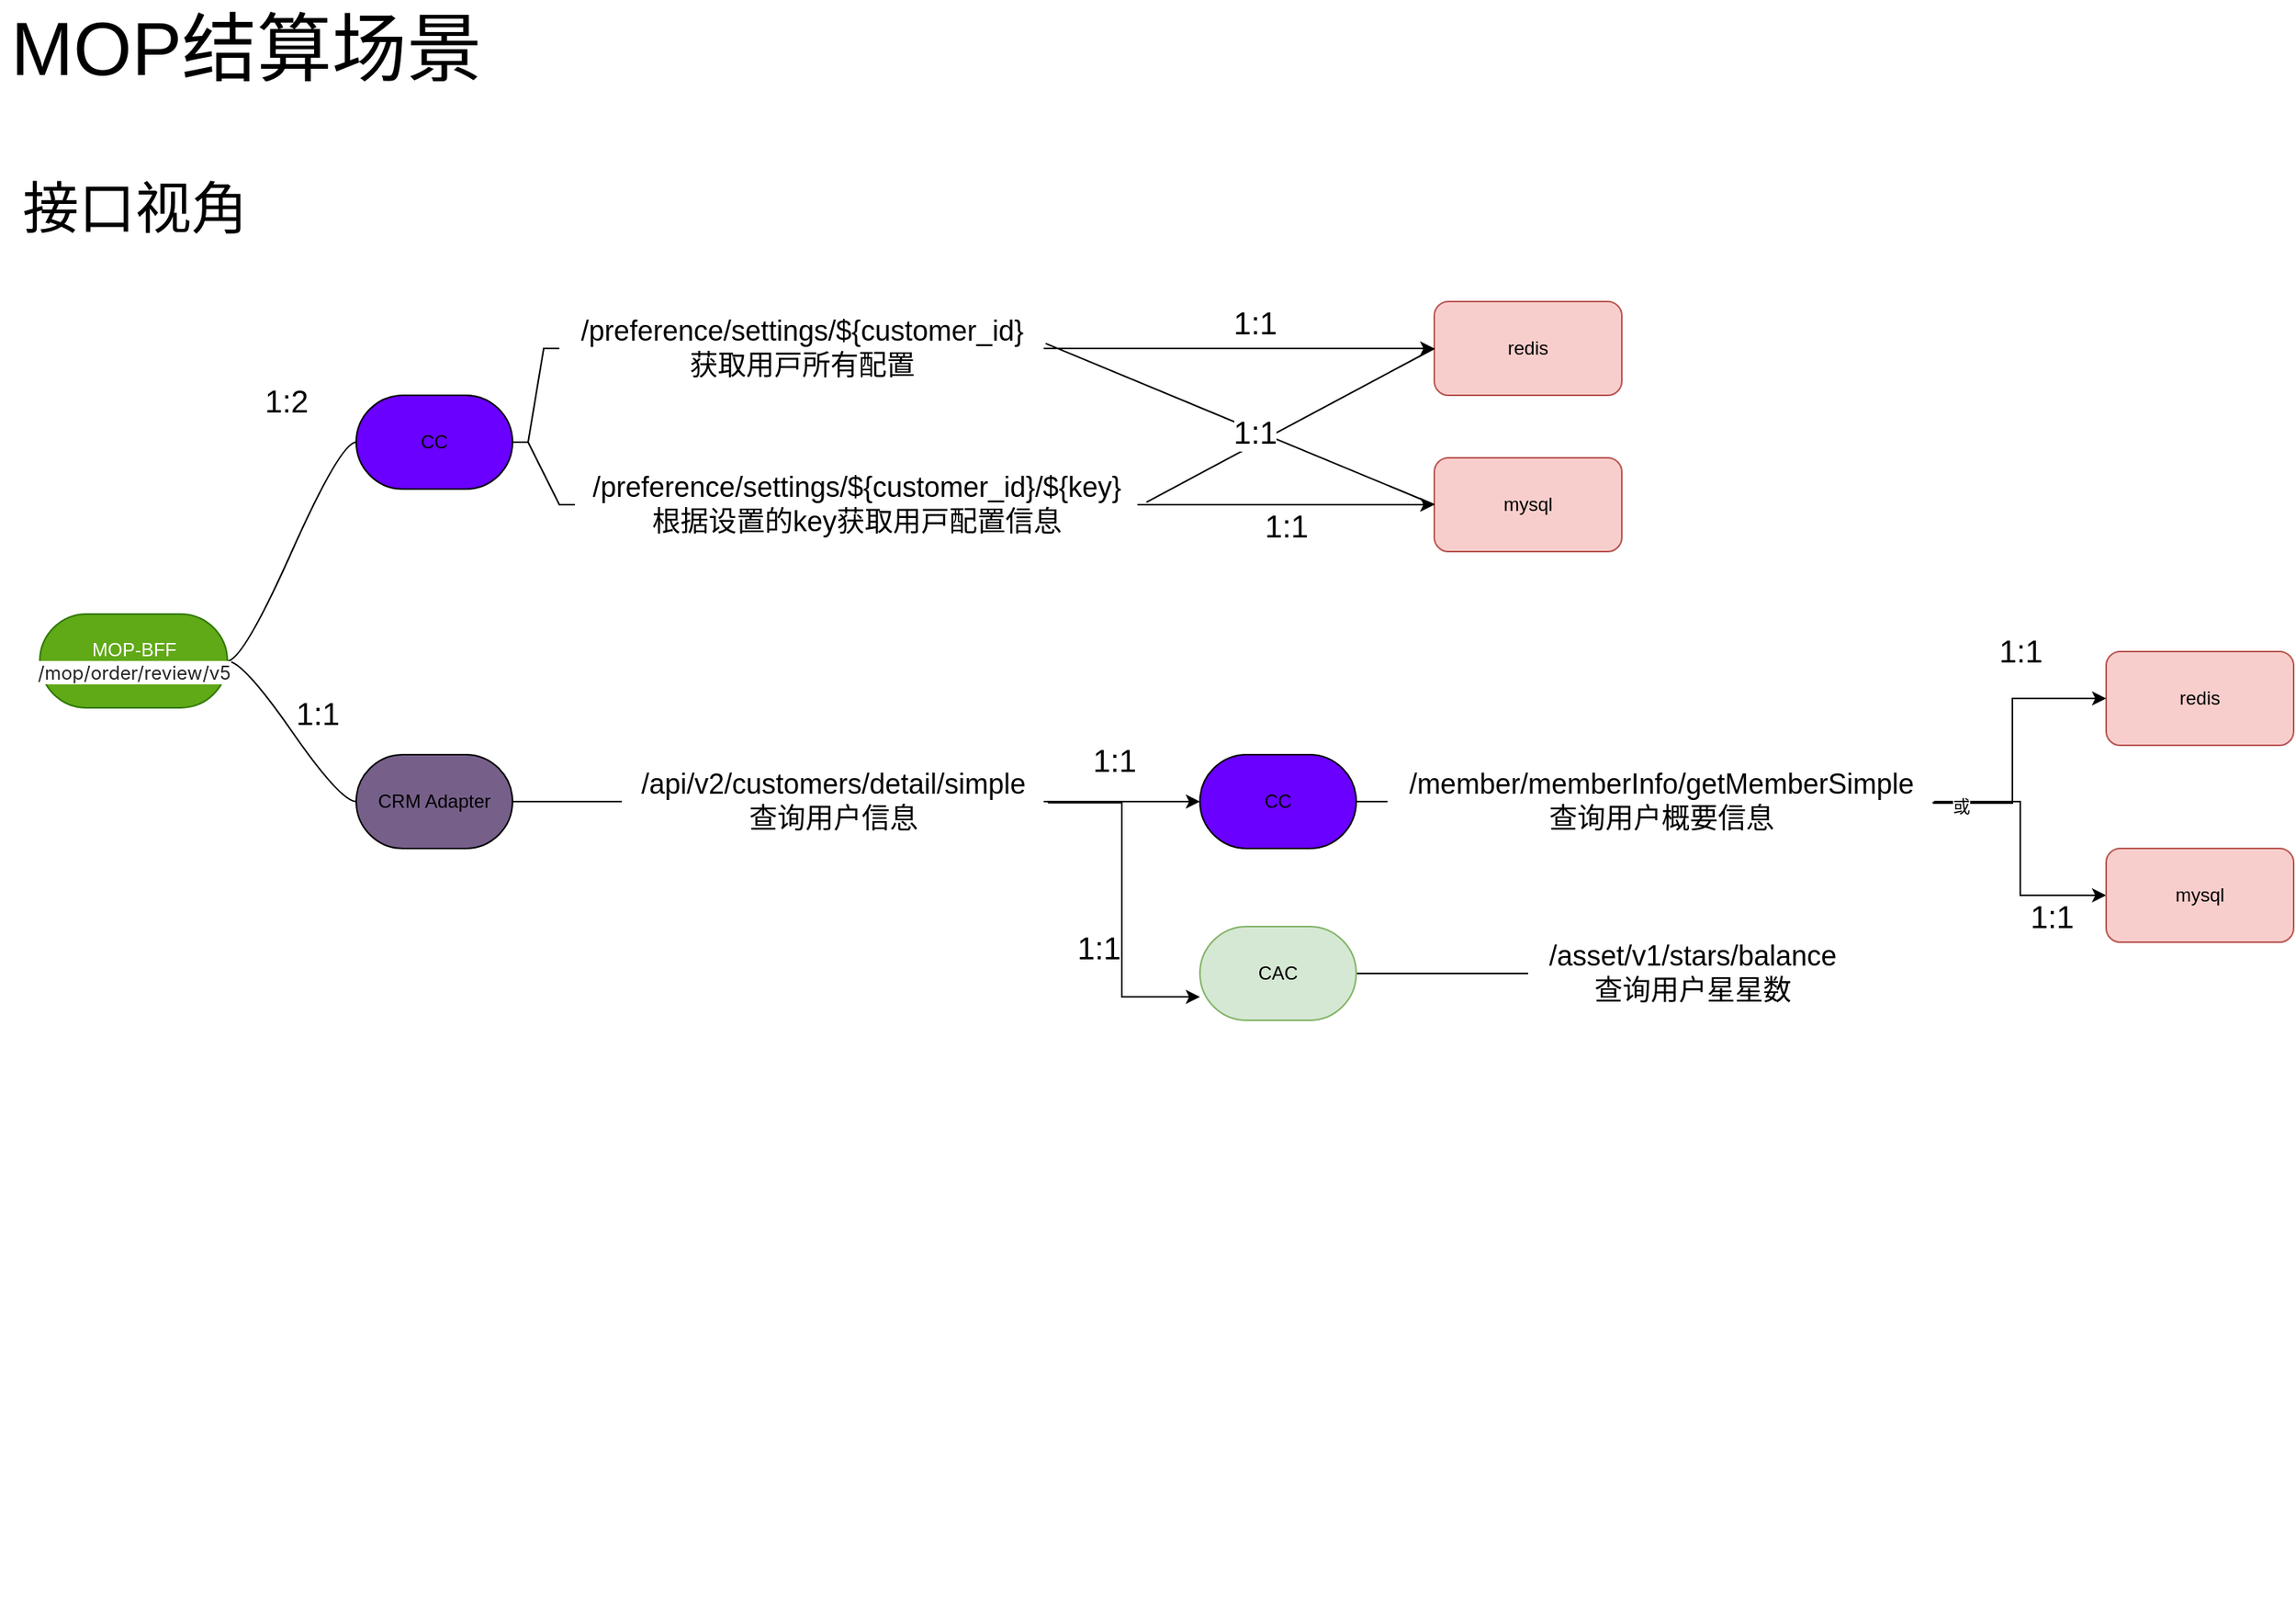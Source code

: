 <mxfile version="24.4.13" type="device">
  <diagram name="第 1 页" id="seZe6hWdMiPZHZqL8AXh">
    <mxGraphModel dx="2405" dy="-143" grid="1" gridSize="10" guides="1" tooltips="1" connect="1" arrows="1" fold="1" page="1" pageScale="1" pageWidth="827" pageHeight="1169" math="0" shadow="0">
      <root>
        <mxCell id="0" />
        <mxCell id="1" parent="0" />
        <mxCell id="Ma8ogdNUP4bWnvsDDy7U-1" value="&lt;font style=&quot;font-size: 48px;&quot;&gt;MOP结算场景&lt;/font&gt;" style="text;strokeColor=none;fillColor=none;align=left;verticalAlign=middle;spacingLeft=4;spacingRight=4;overflow=hidden;points=[[0,0.5],[1,0.5]];portConstraint=eastwest;rotatable=0;whiteSpace=wrap;html=1;" vertex="1" parent="1">
          <mxGeometry x="-767.5" y="1277" width="317.5" height="53" as="geometry" />
        </mxCell>
        <mxCell id="Ma8ogdNUP4bWnvsDDy7U-2" value="&lt;font style=&quot;font-size: 36px;&quot;&gt;接口视角&lt;/font&gt;" style="text;html=1;align=center;verticalAlign=middle;resizable=0;points=[];autosize=1;strokeColor=none;fillColor=none;" vertex="1" parent="1">
          <mxGeometry x="-767.5" y="1380" width="170" height="60" as="geometry" />
        </mxCell>
        <mxCell id="Ma8ogdNUP4bWnvsDDy7U-5" style="edgeStyle=entityRelationEdgeStyle;rounded=0;orthogonalLoop=1;jettySize=auto;html=1;startArrow=none;endArrow=none;segment=10;curved=1;sourcePerimeterSpacing=0;targetPerimeterSpacing=0;exitX=1;exitY=0.5;exitDx=0;exitDy=0;" edge="1" parent="1" source="Ma8ogdNUP4bWnvsDDy7U-3" target="Ma8ogdNUP4bWnvsDDy7U-4">
          <mxGeometry relative="1" as="geometry" />
        </mxCell>
        <mxCell id="Ma8ogdNUP4bWnvsDDy7U-27" style="edgeStyle=entityRelationEdgeStyle;rounded=0;orthogonalLoop=1;jettySize=auto;html=1;startArrow=none;endArrow=none;segment=10;curved=1;sourcePerimeterSpacing=0;targetPerimeterSpacing=0;exitX=1;exitY=0.5;exitDx=0;exitDy=0;" edge="1" parent="1" source="Ma8ogdNUP4bWnvsDDy7U-3" target="Ma8ogdNUP4bWnvsDDy7U-26">
          <mxGeometry relative="1" as="geometry" />
        </mxCell>
        <mxCell id="Ma8ogdNUP4bWnvsDDy7U-3" value="MOP&lt;span style=&quot;background-color: initial;&quot;&gt;-BFF&lt;br&gt;&lt;/span&gt;&lt;span style=&quot;white-space-collapse: preserve; color: rgb(33, 33, 33); font-family: Inter, OpenSans, Helvetica, Arial, sans-serif; text-align: left; background-color: rgb(255, 255, 255);&quot;&gt;/mop/order/review/v5&lt;/span&gt;" style="whiteSpace=wrap;html=1;rounded=1;arcSize=50;align=center;verticalAlign=middle;strokeWidth=1;autosize=0;spacing=4;treeFolding=1;treeMoving=1;newEdgeStyle={&quot;edgeStyle&quot;:&quot;entityRelationEdgeStyle&quot;,&quot;startArrow&quot;:&quot;none&quot;,&quot;endArrow&quot;:&quot;none&quot;,&quot;segment&quot;:10,&quot;curved&quot;:1,&quot;sourcePerimeterSpacing&quot;:0,&quot;targetPerimeterSpacing&quot;:0};strokeColor=#2D7600;fontFamily=Helvetica;fontSize=12;fontColor=#ffffff;fillColor=#60a917;" vertex="1" parent="1">
          <mxGeometry x="-742.5" y="1670" width="120" height="60" as="geometry" />
        </mxCell>
        <mxCell id="Ma8ogdNUP4bWnvsDDy7U-10" style="edgeStyle=entityRelationEdgeStyle;rounded=0;orthogonalLoop=1;jettySize=auto;html=1;startArrow=none;endArrow=none;segment=10;curved=0;sourcePerimeterSpacing=0;targetPerimeterSpacing=0;exitX=1;exitY=0.5;exitDx=0;exitDy=0;" edge="1" parent="1" source="Ma8ogdNUP4bWnvsDDy7U-4" target="Ma8ogdNUP4bWnvsDDy7U-7">
          <mxGeometry relative="1" as="geometry" />
        </mxCell>
        <mxCell id="Ma8ogdNUP4bWnvsDDy7U-11" style="edgeStyle=entityRelationEdgeStyle;rounded=0;orthogonalLoop=1;jettySize=auto;html=1;startArrow=none;endArrow=none;segment=10;curved=0;sourcePerimeterSpacing=0;targetPerimeterSpacing=0;exitX=1;exitY=0.5;exitDx=0;exitDy=0;" edge="1" parent="1" source="Ma8ogdNUP4bWnvsDDy7U-4" target="Ma8ogdNUP4bWnvsDDy7U-8">
          <mxGeometry relative="1" as="geometry" />
        </mxCell>
        <mxCell id="Ma8ogdNUP4bWnvsDDy7U-4" value="&lt;div&gt;CC&lt;/div&gt;" style="whiteSpace=wrap;html=1;rounded=1;arcSize=50;align=center;verticalAlign=middle;strokeWidth=1;autosize=0;spacing=4;treeFolding=1;treeMoving=1;newEdgeStyle={&quot;edgeStyle&quot;:&quot;entityRelationEdgeStyle&quot;,&quot;startArrow&quot;:&quot;none&quot;,&quot;endArrow&quot;:&quot;none&quot;,&quot;segment&quot;:10,&quot;curved&quot;:1,&quot;sourcePerimeterSpacing&quot;:0,&quot;targetPerimeterSpacing&quot;:0};fillColor=#6a00ff;" vertex="1" parent="1">
          <mxGeometry x="-540" y="1530" width="100" height="60" as="geometry" />
        </mxCell>
        <mxCell id="Ma8ogdNUP4bWnvsDDy7U-6" value="&lt;font style=&quot;font-size: 20px;&quot;&gt;1:2&lt;/font&gt;" style="edgeLabel;html=1;align=center;verticalAlign=middle;resizable=0;points=[];fontFamily=Helvetica;fontSize=11;fontColor=default;labelBackgroundColor=default;fillColor=none;gradientColor=none;" vertex="1" connectable="0" parent="1">
          <mxGeometry x="-520.003" y="1950" as="geometry">
            <mxPoint x="-65" y="-417" as="offset" />
          </mxGeometry>
        </mxCell>
        <mxCell id="Ma8ogdNUP4bWnvsDDy7U-17" value="" style="edgeStyle=orthogonalEdgeStyle;rounded=0;orthogonalLoop=1;jettySize=auto;html=1;" edge="1" parent="1" source="Ma8ogdNUP4bWnvsDDy7U-7" target="Ma8ogdNUP4bWnvsDDy7U-16">
          <mxGeometry relative="1" as="geometry" />
        </mxCell>
        <mxCell id="Ma8ogdNUP4bWnvsDDy7U-7" value="&lt;font style=&quot;&quot;&gt;&lt;span style=&quot;font-size: 18px;&quot;&gt;/preference/settings/${customer_id}&lt;/span&gt;&lt;br&gt;&lt;span style=&quot;font-size: 18px;&quot;&gt;获取⽤⼾所有配置&lt;/span&gt;&lt;br&gt;&lt;/font&gt;" style="text;html=1;align=center;verticalAlign=middle;resizable=0;points=[];autosize=1;strokeColor=none;fillColor=none;" vertex="1" parent="1">
          <mxGeometry x="-410" y="1470" width="310" height="60" as="geometry" />
        </mxCell>
        <mxCell id="Ma8ogdNUP4bWnvsDDy7U-20" value="" style="edgeStyle=orthogonalEdgeStyle;rounded=0;orthogonalLoop=1;jettySize=auto;html=1;entryX=0;entryY=0.5;entryDx=0;entryDy=0;" edge="1" parent="1" source="Ma8ogdNUP4bWnvsDDy7U-8" target="Ma8ogdNUP4bWnvsDDy7U-18">
          <mxGeometry relative="1" as="geometry">
            <mxPoint x="40" y="1600" as="targetPoint" />
          </mxGeometry>
        </mxCell>
        <mxCell id="Ma8ogdNUP4bWnvsDDy7U-8" value="&lt;font style=&quot;&quot;&gt;&lt;span style=&quot;font-size: 18px;&quot;&gt;/preference/settings/${customer_id}/${key}&lt;/span&gt;&lt;br&gt;&lt;span style=&quot;font-size: 18px;&quot;&gt;根据设置的key获取⽤⼾配置信息&lt;/span&gt;&lt;br&gt;&lt;/font&gt;" style="text;html=1;align=center;verticalAlign=middle;resizable=0;points=[];autosize=1;strokeColor=none;fillColor=none;" vertex="1" parent="1">
          <mxGeometry x="-400" y="1570" width="360" height="60" as="geometry" />
        </mxCell>
        <mxCell id="Ma8ogdNUP4bWnvsDDy7U-16" value="redis" style="rounded=1;whiteSpace=wrap;html=1;fillColor=#f8cecc;strokeColor=#b85450;" vertex="1" parent="1">
          <mxGeometry x="150" y="1470" width="120" height="60" as="geometry" />
        </mxCell>
        <mxCell id="Ma8ogdNUP4bWnvsDDy7U-18" value="mysql" style="rounded=1;whiteSpace=wrap;html=1;fillColor=#f8cecc;strokeColor=#b85450;" vertex="1" parent="1">
          <mxGeometry x="150" y="1570" width="120" height="60" as="geometry" />
        </mxCell>
        <mxCell id="Ma8ogdNUP4bWnvsDDy7U-21" value="" style="endArrow=none;html=1;rounded=0;exitX=1.004;exitY=0.447;exitDx=0;exitDy=0;exitPerimeter=0;entryX=0;entryY=0.5;entryDx=0;entryDy=0;entryPerimeter=0;" edge="1" parent="1" source="Ma8ogdNUP4bWnvsDDy7U-7" target="Ma8ogdNUP4bWnvsDDy7U-18">
          <mxGeometry width="50" height="50" relative="1" as="geometry">
            <mxPoint x="-110" y="1440" as="sourcePoint" />
            <mxPoint x="140" y="1590" as="targetPoint" />
          </mxGeometry>
        </mxCell>
        <mxCell id="Ma8ogdNUP4bWnvsDDy7U-22" value="" style="endArrow=none;html=1;rounded=0;exitX=1.016;exitY=0.473;exitDx=0;exitDy=0;exitPerimeter=0;entryX=0;entryY=0.5;entryDx=0;entryDy=0;" edge="1" parent="1" source="Ma8ogdNUP4bWnvsDDy7U-8" target="Ma8ogdNUP4bWnvsDDy7U-16">
          <mxGeometry width="50" height="50" relative="1" as="geometry">
            <mxPoint x="-110" y="1440" as="sourcePoint" />
            <mxPoint x="-60" y="1390" as="targetPoint" />
          </mxGeometry>
        </mxCell>
        <mxCell id="Ma8ogdNUP4bWnvsDDy7U-23" value="&lt;font style=&quot;font-size: 20px;&quot;&gt;1:1&lt;/font&gt;" style="edgeLabel;html=1;align=center;verticalAlign=middle;resizable=0;points=[];fontFamily=Helvetica;fontSize=11;fontColor=default;labelBackgroundColor=default;fillColor=none;gradientColor=none;" vertex="1" connectable="0" parent="1">
          <mxGeometry x="99.997" y="1970" as="geometry">
            <mxPoint x="-65" y="-417" as="offset" />
          </mxGeometry>
        </mxCell>
        <mxCell id="Ma8ogdNUP4bWnvsDDy7U-24" value="&lt;font style=&quot;font-size: 20px;&quot;&gt;1:1&lt;/font&gt;" style="edgeLabel;html=1;align=center;verticalAlign=middle;resizable=0;points=[];fontFamily=Helvetica;fontSize=11;fontColor=default;labelBackgroundColor=default;fillColor=none;gradientColor=none;" vertex="1" connectable="0" parent="1">
          <mxGeometry x="99.997" y="1900" as="geometry">
            <mxPoint x="-65" y="-417" as="offset" />
          </mxGeometry>
        </mxCell>
        <mxCell id="Ma8ogdNUP4bWnvsDDy7U-25" value="&lt;font style=&quot;font-size: 20px;&quot;&gt;1:1&lt;/font&gt;" style="edgeLabel;html=1;align=center;verticalAlign=middle;resizable=0;points=[];fontFamily=Helvetica;fontSize=11;fontColor=default;labelBackgroundColor=default;fillColor=none;gradientColor=none;" vertex="1" connectable="0" parent="1">
          <mxGeometry x="119.997" y="2030" as="geometry">
            <mxPoint x="-65" y="-417" as="offset" />
          </mxGeometry>
        </mxCell>
        <mxCell id="Ma8ogdNUP4bWnvsDDy7U-30" value="" style="edgeStyle=entityRelationEdgeStyle;rounded=0;orthogonalLoop=1;jettySize=auto;html=1;startArrow=none;endArrow=none;segment=10;curved=1;sourcePerimeterSpacing=0;targetPerimeterSpacing=0;" edge="1" parent="1" source="Ma8ogdNUP4bWnvsDDy7U-26" target="Ma8ogdNUP4bWnvsDDy7U-29">
          <mxGeometry relative="1" as="geometry" />
        </mxCell>
        <mxCell id="Ma8ogdNUP4bWnvsDDy7U-26" value="&lt;div&gt;CRM Adapter&lt;/div&gt;" style="whiteSpace=wrap;html=1;rounded=1;arcSize=50;align=center;verticalAlign=middle;strokeWidth=1;autosize=0;spacing=4;treeFolding=1;treeMoving=1;newEdgeStyle={&quot;edgeStyle&quot;:&quot;entityRelationEdgeStyle&quot;,&quot;startArrow&quot;:&quot;none&quot;,&quot;endArrow&quot;:&quot;none&quot;,&quot;segment&quot;:10,&quot;curved&quot;:1,&quot;sourcePerimeterSpacing&quot;:0,&quot;targetPerimeterSpacing&quot;:0};fillColor=#76608a;" vertex="1" parent="1">
          <mxGeometry x="-540" y="1760" width="100" height="60" as="geometry" />
        </mxCell>
        <mxCell id="Ma8ogdNUP4bWnvsDDy7U-28" value="&lt;font style=&quot;font-size: 20px;&quot;&gt;1:1&lt;/font&gt;" style="edgeLabel;html=1;align=center;verticalAlign=middle;resizable=0;points=[];fontFamily=Helvetica;fontSize=11;fontColor=default;labelBackgroundColor=default;fillColor=none;gradientColor=none;" vertex="1" connectable="0" parent="1">
          <mxGeometry x="-500.003" y="2150" as="geometry">
            <mxPoint x="-65" y="-417" as="offset" />
          </mxGeometry>
        </mxCell>
        <mxCell id="Ma8ogdNUP4bWnvsDDy7U-35" value="" style="edgeStyle=orthogonalEdgeStyle;rounded=0;orthogonalLoop=1;jettySize=auto;html=1;" edge="1" parent="1" source="Ma8ogdNUP4bWnvsDDy7U-29" target="Ma8ogdNUP4bWnvsDDy7U-33">
          <mxGeometry relative="1" as="geometry" />
        </mxCell>
        <mxCell id="Ma8ogdNUP4bWnvsDDy7U-29" value="&lt;font style=&quot;font-size: 18px;&quot;&gt;/api/v2/customers/detail/simple&lt;br&gt;查询用户信息&lt;/font&gt;" style="text;html=1;align=center;verticalAlign=middle;resizable=0;points=[];autosize=1;strokeColor=none;fillColor=none;" vertex="1" parent="1">
          <mxGeometry x="-370" y="1760" width="270" height="60" as="geometry" />
        </mxCell>
        <mxCell id="Ma8ogdNUP4bWnvsDDy7U-37" value="" style="edgeStyle=entityRelationEdgeStyle;rounded=0;orthogonalLoop=1;jettySize=auto;html=1;startArrow=none;endArrow=none;segment=10;curved=1;sourcePerimeterSpacing=0;targetPerimeterSpacing=0;" edge="1" parent="1" source="Ma8ogdNUP4bWnvsDDy7U-33" target="Ma8ogdNUP4bWnvsDDy7U-36">
          <mxGeometry relative="1" as="geometry" />
        </mxCell>
        <mxCell id="Ma8ogdNUP4bWnvsDDy7U-33" value="&lt;div&gt;CC&lt;/div&gt;" style="whiteSpace=wrap;html=1;rounded=1;arcSize=50;align=center;verticalAlign=middle;strokeWidth=1;autosize=0;spacing=4;treeFolding=1;treeMoving=1;newEdgeStyle={&quot;edgeStyle&quot;:&quot;entityRelationEdgeStyle&quot;,&quot;startArrow&quot;:&quot;none&quot;,&quot;endArrow&quot;:&quot;none&quot;,&quot;segment&quot;:10,&quot;curved&quot;:1,&quot;sourcePerimeterSpacing&quot;:0,&quot;targetPerimeterSpacing&quot;:0};fillColor=#6a00ff;" vertex="1" parent="1">
          <mxGeometry y="1760" width="100" height="60" as="geometry" />
        </mxCell>
        <mxCell id="Ma8ogdNUP4bWnvsDDy7U-40" value="" style="edgeStyle=orthogonalEdgeStyle;rounded=0;orthogonalLoop=1;jettySize=auto;html=1;" edge="1" parent="1" source="Ma8ogdNUP4bWnvsDDy7U-36" target="Ma8ogdNUP4bWnvsDDy7U-39">
          <mxGeometry relative="1" as="geometry" />
        </mxCell>
        <mxCell id="Ma8ogdNUP4bWnvsDDy7U-36" value="&lt;font style=&quot;font-size: 18px;&quot;&gt;/member/memberInfo/getMemberSimple&lt;br&gt;查询用户概要信息&lt;/font&gt;" style="text;html=1;align=center;verticalAlign=middle;resizable=0;points=[];autosize=1;strokeColor=none;fillColor=none;" vertex="1" parent="1">
          <mxGeometry x="120" y="1760" width="350" height="60" as="geometry" />
        </mxCell>
        <mxCell id="Ma8ogdNUP4bWnvsDDy7U-38" value="redis" style="rounded=1;whiteSpace=wrap;html=1;fillColor=#f8cecc;strokeColor=#b85450;" vertex="1" parent="1">
          <mxGeometry x="580" y="1694" width="120" height="60" as="geometry" />
        </mxCell>
        <mxCell id="Ma8ogdNUP4bWnvsDDy7U-39" value="mysql" style="rounded=1;whiteSpace=wrap;html=1;fillColor=#f8cecc;strokeColor=#b85450;" vertex="1" parent="1">
          <mxGeometry x="580" y="1820" width="120" height="60" as="geometry" />
        </mxCell>
        <mxCell id="Ma8ogdNUP4bWnvsDDy7U-41" value="" style="edgeStyle=orthogonalEdgeStyle;rounded=0;orthogonalLoop=1;jettySize=auto;html=1;entryX=0;entryY=0.5;entryDx=0;entryDy=0;" edge="1" parent="1" target="Ma8ogdNUP4bWnvsDDy7U-38">
          <mxGeometry relative="1" as="geometry">
            <mxPoint x="469.46" y="1790" as="sourcePoint" />
            <mxPoint x="579.46" y="1850" as="targetPoint" />
            <Array as="points">
              <mxPoint x="520" y="1791" />
              <mxPoint x="520" y="1724" />
            </Array>
          </mxGeometry>
        </mxCell>
        <mxCell id="Ma8ogdNUP4bWnvsDDy7U-45" value="或" style="edgeLabel;html=1;align=center;verticalAlign=middle;resizable=0;points=[];" vertex="1" connectable="0" parent="Ma8ogdNUP4bWnvsDDy7U-41">
          <mxGeometry x="-0.781" y="-2" relative="1" as="geometry">
            <mxPoint x="-1" as="offset" />
          </mxGeometry>
        </mxCell>
        <mxCell id="Ma8ogdNUP4bWnvsDDy7U-43" value="&lt;font style=&quot;font-size: 20px;&quot;&gt;1:1&lt;/font&gt;" style="edgeLabel;html=1;align=center;verticalAlign=middle;resizable=0;points=[];fontFamily=Helvetica;fontSize=11;fontColor=default;labelBackgroundColor=default;fillColor=none;gradientColor=none;" vertex="1" connectable="0" parent="1">
          <mxGeometry x="589.997" y="2110" as="geometry">
            <mxPoint x="-65" y="-417" as="offset" />
          </mxGeometry>
        </mxCell>
        <mxCell id="Ma8ogdNUP4bWnvsDDy7U-44" value="&lt;font style=&quot;font-size: 20px;&quot;&gt;1:1&lt;/font&gt;" style="edgeLabel;html=1;align=center;verticalAlign=middle;resizable=0;points=[];fontFamily=Helvetica;fontSize=11;fontColor=default;labelBackgroundColor=default;fillColor=none;gradientColor=none;" vertex="1" connectable="0" parent="1">
          <mxGeometry x="609.997" y="2280" as="geometry">
            <mxPoint x="-65" y="-417" as="offset" />
          </mxGeometry>
        </mxCell>
        <mxCell id="Ma8ogdNUP4bWnvsDDy7U-46" value="&lt;font style=&quot;font-size: 20px;&quot;&gt;1:1&lt;/font&gt;" style="edgeLabel;html=1;align=center;verticalAlign=middle;resizable=0;points=[];fontFamily=Helvetica;fontSize=11;fontColor=default;labelBackgroundColor=default;fillColor=none;gradientColor=none;" vertex="1" connectable="0" parent="1">
          <mxGeometry x="9.997" y="2180" as="geometry">
            <mxPoint x="-65" y="-417" as="offset" />
          </mxGeometry>
        </mxCell>
        <mxCell id="Ma8ogdNUP4bWnvsDDy7U-51" value="" style="edgeStyle=entityRelationEdgeStyle;rounded=0;orthogonalLoop=1;jettySize=auto;html=1;startArrow=none;endArrow=none;segment=10;curved=1;sourcePerimeterSpacing=0;targetPerimeterSpacing=0;" edge="1" parent="1" source="Ma8ogdNUP4bWnvsDDy7U-47" target="Ma8ogdNUP4bWnvsDDy7U-50">
          <mxGeometry relative="1" as="geometry" />
        </mxCell>
        <mxCell id="Ma8ogdNUP4bWnvsDDy7U-47" value="&lt;div&gt;CAC&lt;/div&gt;" style="whiteSpace=wrap;html=1;rounded=1;arcSize=50;align=center;verticalAlign=middle;strokeWidth=1;autosize=0;spacing=4;treeFolding=1;treeMoving=1;newEdgeStyle={&quot;edgeStyle&quot;:&quot;entityRelationEdgeStyle&quot;,&quot;startArrow&quot;:&quot;none&quot;,&quot;endArrow&quot;:&quot;none&quot;,&quot;segment&quot;:10,&quot;curved&quot;:1,&quot;sourcePerimeterSpacing&quot;:0,&quot;targetPerimeterSpacing&quot;:0};fillColor=#d5e8d4;strokeColor=#82b366;" vertex="1" parent="1">
          <mxGeometry y="1870" width="100" height="60" as="geometry" />
        </mxCell>
        <mxCell id="Ma8ogdNUP4bWnvsDDy7U-48" value="" style="edgeStyle=orthogonalEdgeStyle;rounded=0;orthogonalLoop=1;jettySize=auto;html=1;entryX=0;entryY=0.75;entryDx=0;entryDy=0;exitX=1.01;exitY=0.512;exitDx=0;exitDy=0;exitPerimeter=0;" edge="1" parent="1" source="Ma8ogdNUP4bWnvsDDy7U-29" target="Ma8ogdNUP4bWnvsDDy7U-47">
          <mxGeometry relative="1" as="geometry">
            <mxPoint x="-90" y="1800" as="sourcePoint" />
            <mxPoint x="10" y="1800" as="targetPoint" />
          </mxGeometry>
        </mxCell>
        <mxCell id="Ma8ogdNUP4bWnvsDDy7U-50" value="&lt;font style=&quot;&quot;&gt;&lt;span style=&quot;font-size: 18px;&quot;&gt;/asset/v1/stars/balance&lt;br&gt;查询用户星星数&lt;/span&gt;&lt;/font&gt;" style="text;html=1;align=center;verticalAlign=middle;resizable=0;points=[];autosize=1;strokeColor=none;fillColor=none;" vertex="1" parent="1">
          <mxGeometry x="210" y="1870" width="210" height="60" as="geometry" />
        </mxCell>
        <mxCell id="Ma8ogdNUP4bWnvsDDy7U-52" value="&lt;font style=&quot;font-size: 20px;&quot;&gt;1:1&lt;/font&gt;" style="edgeLabel;html=1;align=center;verticalAlign=middle;resizable=0;points=[];fontFamily=Helvetica;fontSize=11;fontColor=default;labelBackgroundColor=default;fillColor=none;gradientColor=none;" vertex="1" connectable="0" parent="1">
          <mxGeometry x="-0.003" y="2300" as="geometry">
            <mxPoint x="-65" y="-417" as="offset" />
          </mxGeometry>
        </mxCell>
      </root>
    </mxGraphModel>
  </diagram>
</mxfile>
